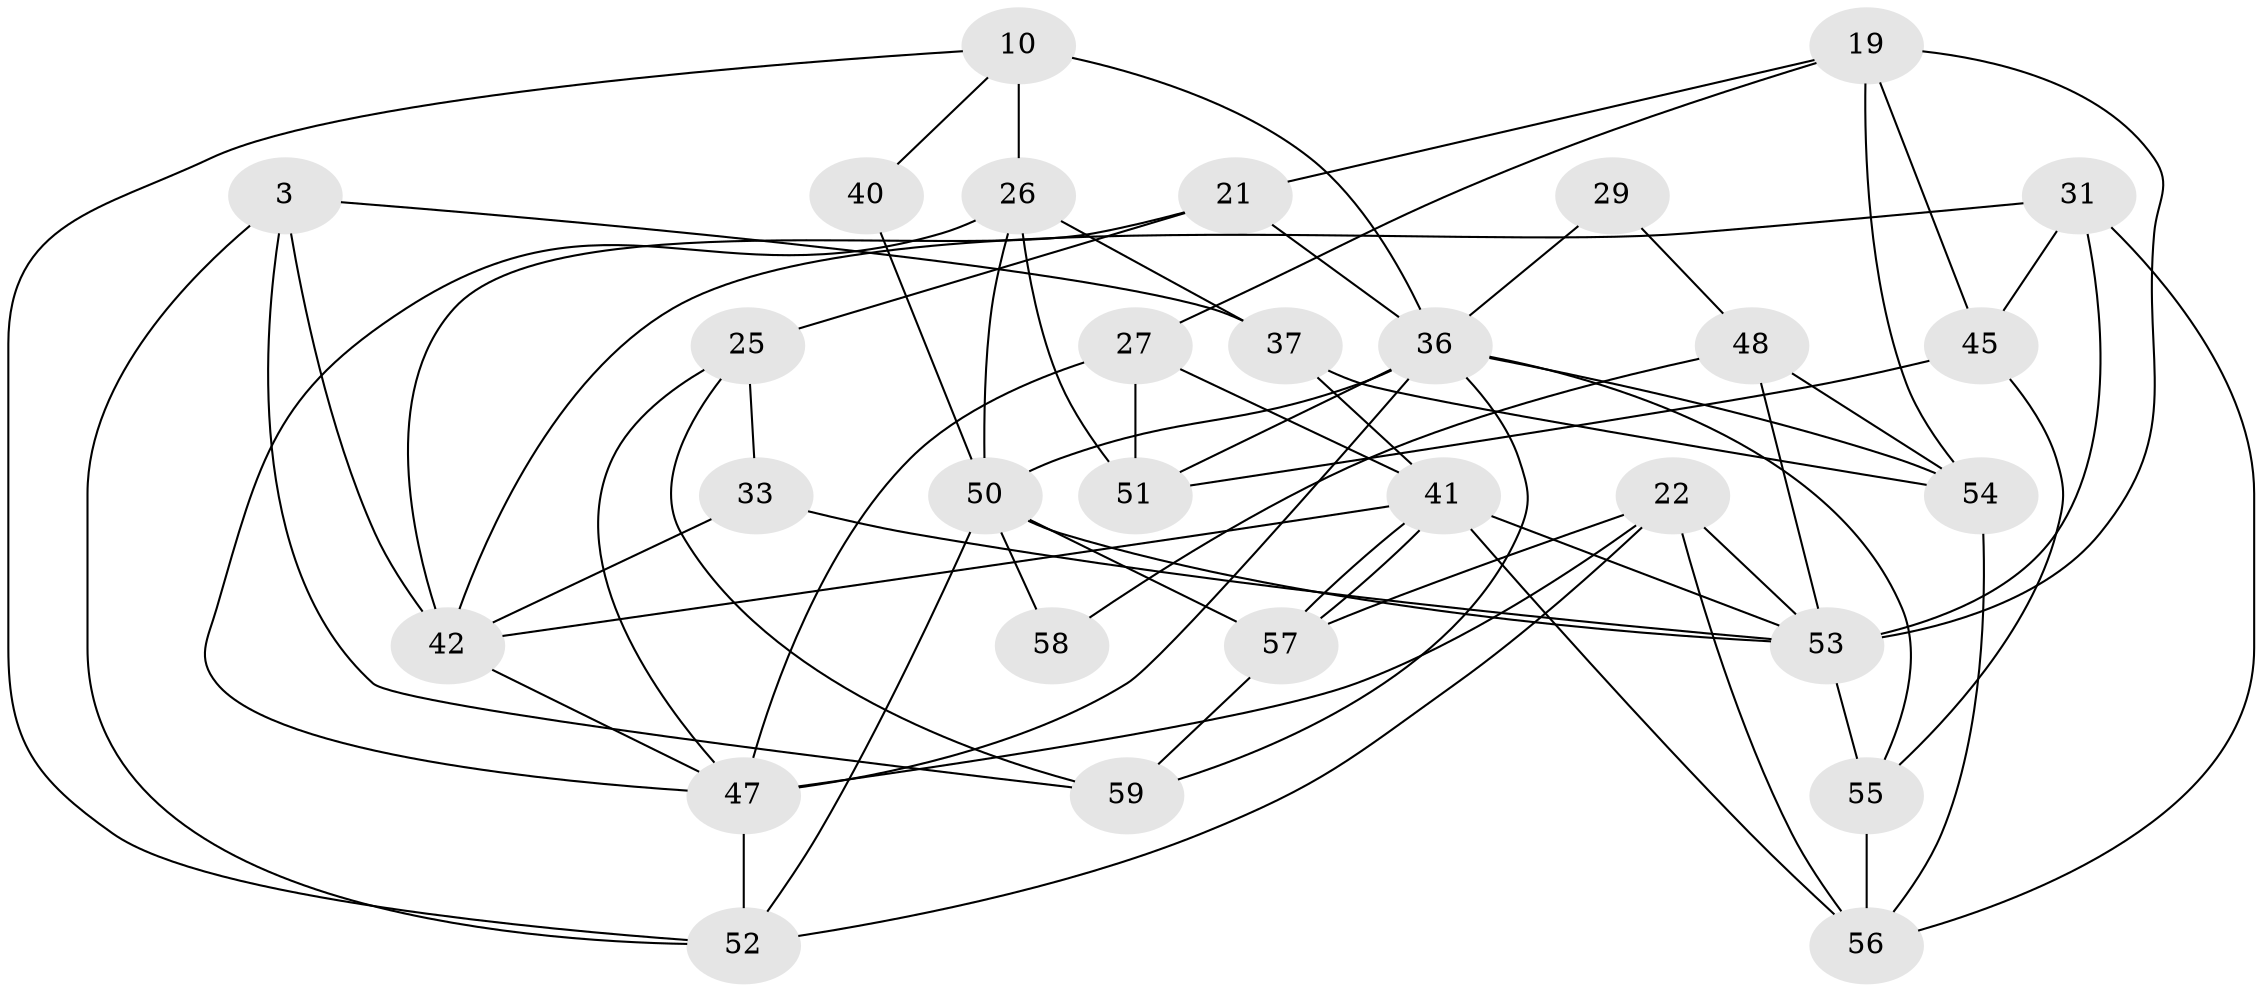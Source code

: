 // original degree distribution, {3: 0.3050847457627119, 4: 0.3728813559322034, 6: 0.1016949152542373, 5: 0.15254237288135594, 2: 0.05084745762711865, 7: 0.01694915254237288}
// Generated by graph-tools (version 1.1) at 2025/52/03/09/25 04:52:17]
// undirected, 29 vertices, 68 edges
graph export_dot {
graph [start="1"]
  node [color=gray90,style=filled];
  3;
  10;
  19;
  21 [super="+14"];
  22 [super="+11"];
  25 [super="+13"];
  26 [super="+17"];
  27;
  29;
  31;
  33 [super="+8"];
  36 [super="+1+2+28"];
  37;
  40;
  41 [super="+7"];
  42 [super="+34"];
  45 [super="+4"];
  47 [super="+16+44"];
  48;
  50 [super="+35+49"];
  51 [super="+12"];
  52 [super="+43"];
  53 [super="+24+46"];
  54 [super="+38"];
  55 [super="+23"];
  56 [super="+30"];
  57;
  58;
  59;
  3 -- 59;
  3 -- 52;
  3 -- 37;
  3 -- 42;
  10 -- 26;
  10 -- 40;
  10 -- 36 [weight=2];
  10 -- 52;
  19 -- 53;
  19 -- 27;
  19 -- 54 [weight=2];
  19 -- 21;
  19 -- 45;
  21 -- 42 [weight=2];
  21 -- 36 [weight=2];
  21 -- 25;
  22 -- 57;
  22 -- 53 [weight=3];
  22 -- 56 [weight=2];
  22 -- 47;
  22 -- 52;
  25 -- 59;
  25 -- 47;
  25 -- 33 [weight=2];
  26 -- 50;
  26 -- 51;
  26 -- 37;
  26 -- 47;
  27 -- 41;
  27 -- 51;
  27 -- 47 [weight=2];
  29 -- 48;
  29 -- 36;
  31 -- 45;
  31 -- 56;
  31 -- 53;
  31 -- 42;
  33 -- 53 [weight=3];
  33 -- 42 [weight=2];
  36 -- 47 [weight=2];
  36 -- 51 [weight=2];
  36 -- 54;
  36 -- 55;
  36 -- 59;
  36 -- 50;
  37 -- 54;
  37 -- 41;
  40 -- 50;
  41 -- 57 [weight=2];
  41 -- 57;
  41 -- 56;
  41 -- 53;
  41 -- 42;
  42 -- 47;
  45 -- 51;
  45 -- 55;
  47 -- 52;
  48 -- 58;
  48 -- 54;
  48 -- 53 [weight=2];
  50 -- 57;
  50 -- 53 [weight=2];
  50 -- 52;
  50 -- 58;
  53 -- 55 [weight=2];
  54 -- 56 [weight=2];
  55 -- 56;
  57 -- 59;
}
